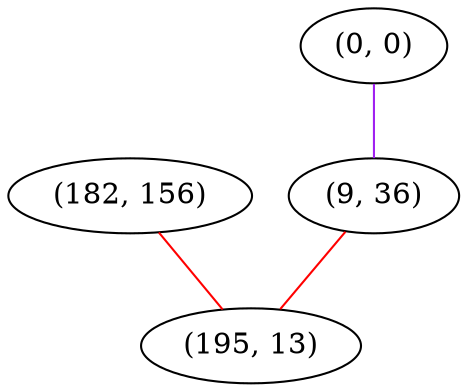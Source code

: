 graph "" {
"(182, 156)";
"(0, 0)";
"(9, 36)";
"(195, 13)";
"(182, 156)" -- "(195, 13)"  [color=red, key=0, weight=1];
"(0, 0)" -- "(9, 36)"  [color=purple, key=0, weight=4];
"(9, 36)" -- "(195, 13)"  [color=red, key=0, weight=1];
}
